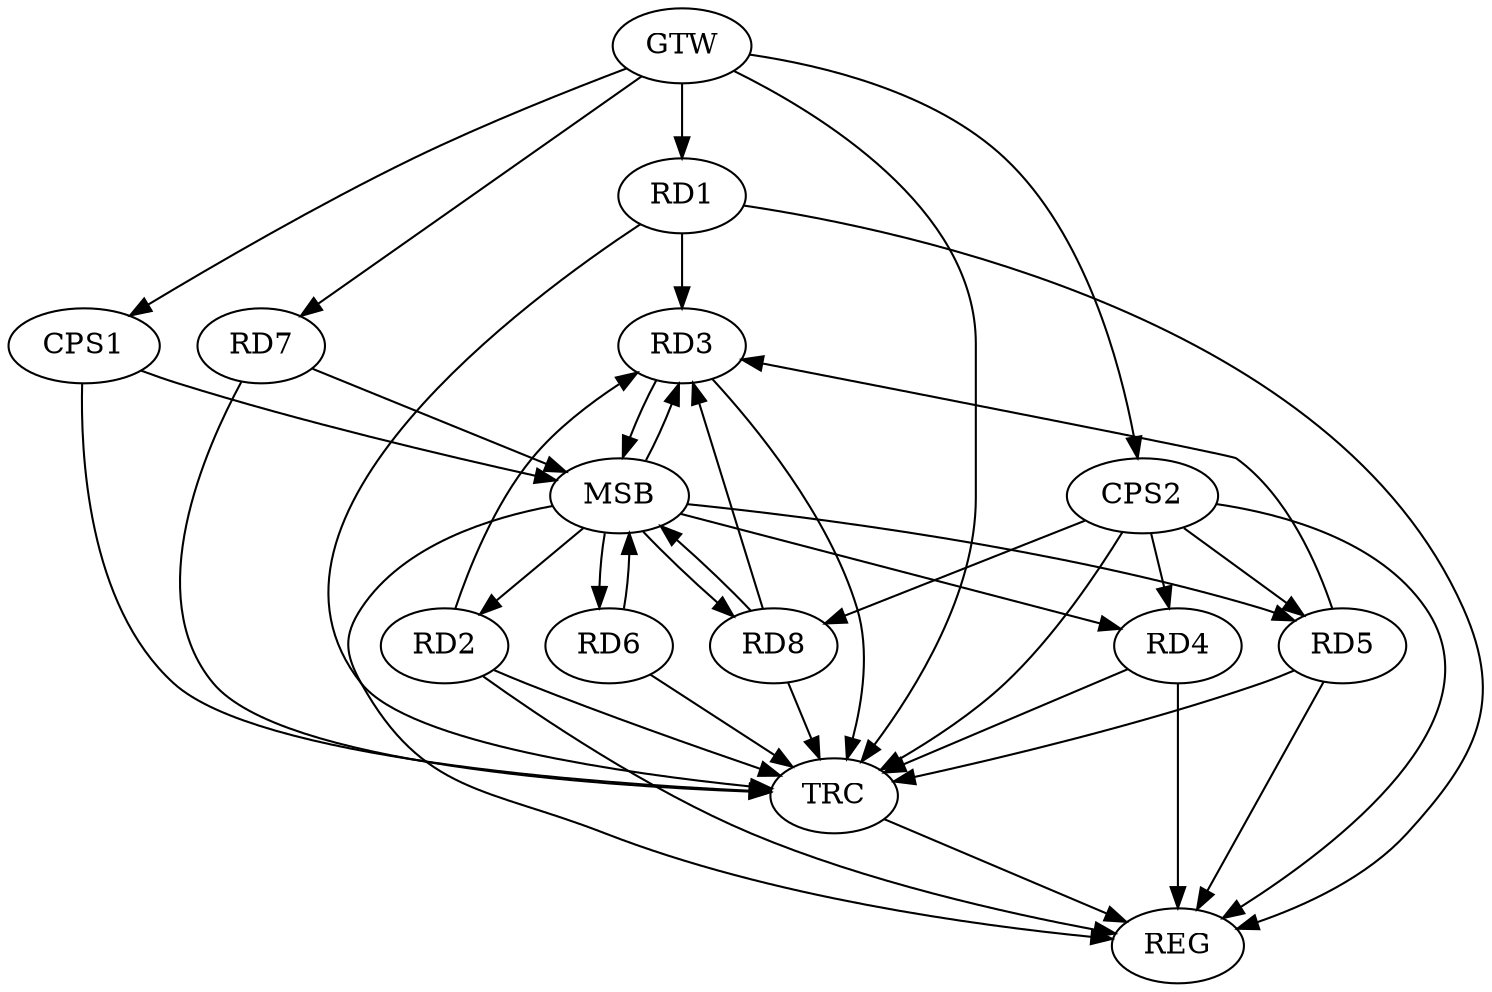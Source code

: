strict digraph G {
  RD1 [ label="RD1" ];
  RD2 [ label="RD2" ];
  RD3 [ label="RD3" ];
  RD4 [ label="RD4" ];
  RD5 [ label="RD5" ];
  RD6 [ label="RD6" ];
  RD7 [ label="RD7" ];
  RD8 [ label="RD8" ];
  CPS1 [ label="CPS1" ];
  CPS2 [ label="CPS2" ];
  GTW [ label="GTW" ];
  REG [ label="REG" ];
  MSB [ label="MSB" ];
  TRC [ label="TRC" ];
  RD1 -> RD3;
  CPS2 -> RD4;
  CPS2 -> RD5;
  CPS2 -> RD8;
  GTW -> RD1;
  GTW -> RD7;
  GTW -> CPS1;
  GTW -> CPS2;
  RD1 -> REG;
  RD2 -> REG;
  RD4 -> REG;
  RD5 -> REG;
  CPS2 -> REG;
  RD3 -> MSB;
  MSB -> REG;
  RD6 -> MSB;
  MSB -> RD4;
  MSB -> RD8;
  RD7 -> MSB;
  MSB -> RD5;
  MSB -> RD6;
  RD8 -> MSB;
  CPS1 -> MSB;
  MSB -> RD2;
  MSB -> RD3;
  RD1 -> TRC;
  RD2 -> TRC;
  RD3 -> TRC;
  RD4 -> TRC;
  RD5 -> TRC;
  RD6 -> TRC;
  RD7 -> TRC;
  RD8 -> TRC;
  CPS1 -> TRC;
  CPS2 -> TRC;
  GTW -> TRC;
  TRC -> REG;
  RD5 -> RD3;
  RD2 -> RD3;
  RD8 -> RD3;
}
